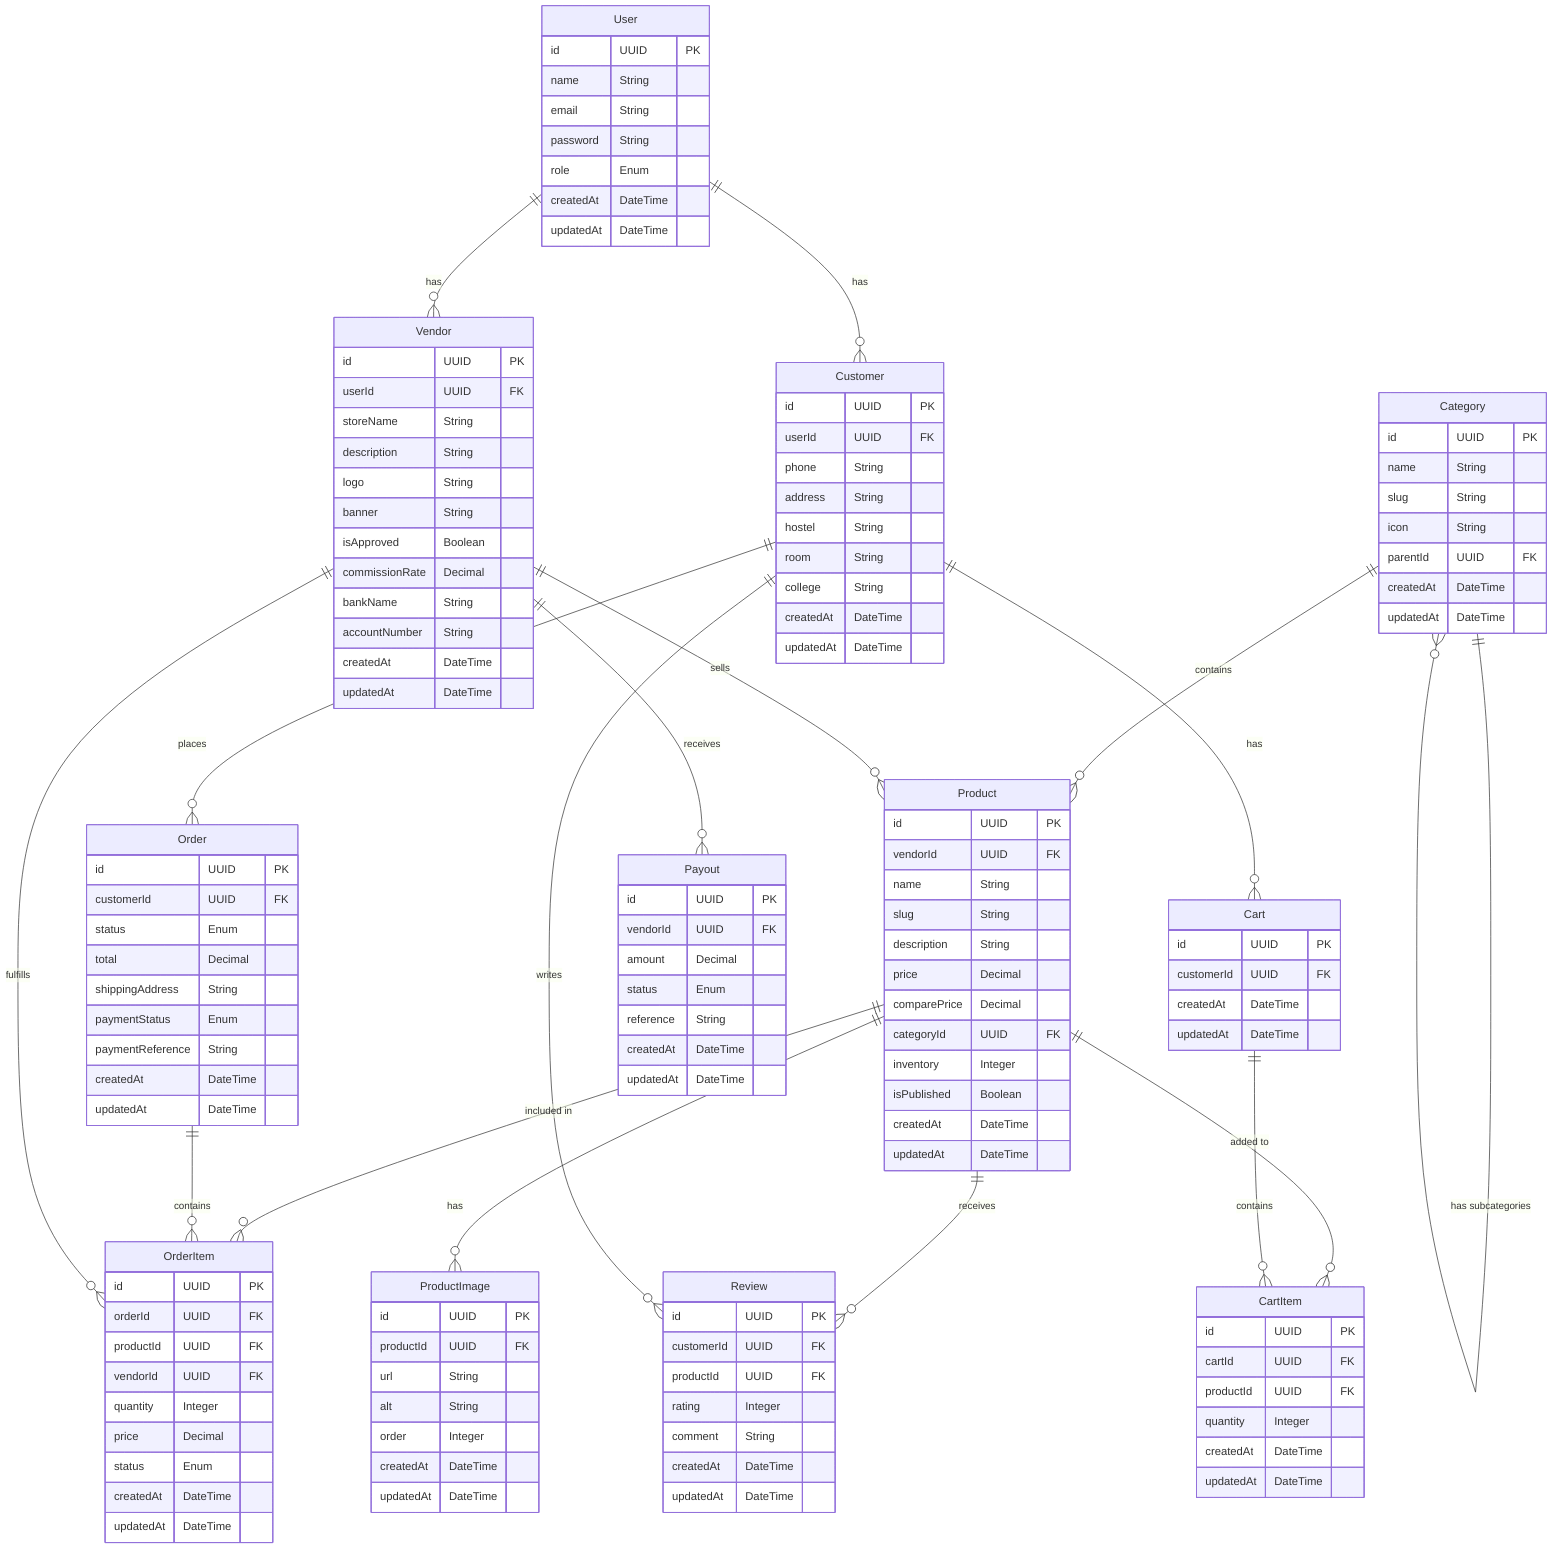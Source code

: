 erDiagram
    User {
        id UUID PK
        name String
        email String
        password String
        role Enum
        createdAt DateTime
        updatedAt DateTime
    }
    
    Customer {
        id UUID PK
        userId UUID FK
        phone String
        address String
        hostel String
        room String
        college String
        createdAt DateTime
        updatedAt DateTime
    }
    
    Vendor {
        id UUID PK
        userId UUID FK
        storeName String
        description String
        logo String
        banner String
        isApproved Boolean
        commissionRate Decimal
        bankName String
        accountNumber String
        createdAt DateTime
        updatedAt DateTime
    }
    
    Category {
        id UUID PK
        name String
        slug String
        icon String
        parentId UUID FK
        createdAt DateTime
        updatedAt DateTime
    }
    
    Product {
        id UUID PK
        vendorId UUID FK
        name String
        slug String
        description String
        price Decimal
        comparePrice Decimal
        categoryId UUID FK
        inventory Integer
        isPublished Boolean
        createdAt DateTime
        updatedAt DateTime
    }
    
    ProductImage {
        id UUID PK
        productId UUID FK
        url String
        alt String
        order Integer
        createdAt DateTime
        updatedAt DateTime
    }
    
    Order {
        id UUID PK
        customerId UUID FK
        status Enum
        total Decimal
        shippingAddress String
        paymentStatus Enum
        paymentReference String
        createdAt DateTime
        updatedAt DateTime
    }
    
    OrderItem {
        id UUID PK
        orderId UUID FK
        productId UUID FK
        vendorId UUID FK
        quantity Integer
        price Decimal
        status Enum
        createdAt DateTime
        updatedAt DateTime
    }
    
    Review {
        id UUID PK
        customerId UUID FK
        productId UUID FK
        rating Integer
        comment String
        createdAt DateTime
        updatedAt DateTime
    }
    
    Cart {
        id UUID PK
        customerId UUID FK
        createdAt DateTime
        updatedAt DateTime
    }
    
    CartItem {
        id UUID PK
        cartId UUID FK
        productId UUID FK
        quantity Integer
        createdAt DateTime
        updatedAt DateTime
    }
    
    Payout {
        id UUID PK
        vendorId UUID FK
        amount Decimal
        status Enum
        reference String
        createdAt DateTime
        updatedAt DateTime
    }
    
    User ||--o{ Customer : "has"
    User ||--o{ Vendor : "has"
    Category ||--o{ Product : "contains"
    Category ||--o{ Category : "has subcategories"
    Vendor ||--o{ Product : "sells"
    Product ||--o{ ProductImage : "has"
    Product ||--o{ OrderItem : "included in"
    Product ||--o{ CartItem : "added to"
    Product ||--o{ Review : "receives"
    Customer ||--o{ Order : "places"
    Customer ||--o{ Review : "writes"
    Customer ||--o{ Cart : "has"
    Cart ||--o{ CartItem : "contains"
    Order ||--o{ OrderItem : "contains"
    Vendor ||--o{ OrderItem : "fulfills"
    Vendor ||--o{ Payout : "receives"